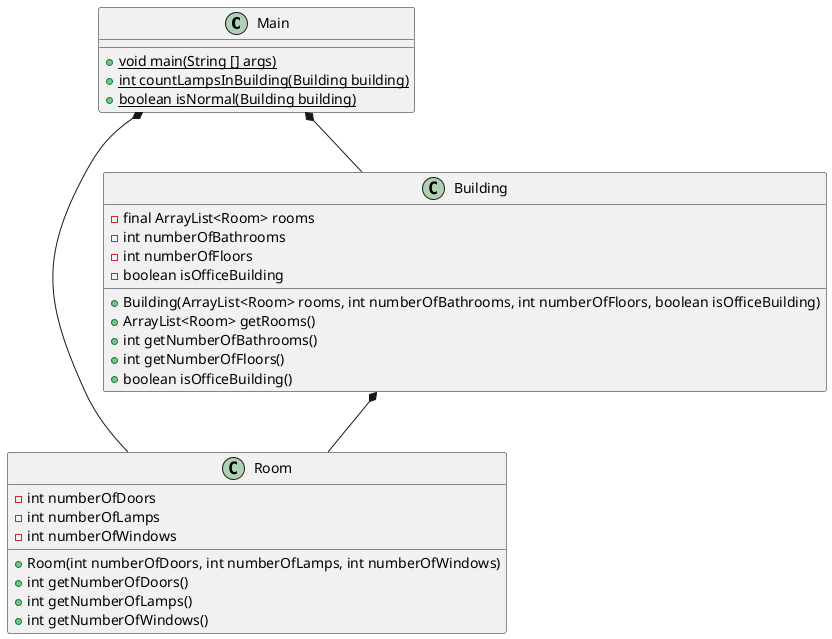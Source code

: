 @startuml
'https://plantuml.com/object-diagram

class Main
class Room
class Building

Main *-- Building
Main *-- Room
Building *-- Room

Main : +{static} void main(String [] args)
Main : +{static} int countLampsInBuilding(Building building)
Main : +{static} boolean isNormal(Building building)

Building : - final ArrayList<Room> rooms
Building : - int numberOfBathrooms
Building : - int numberOfFloors
Building : - boolean isOfficeBuilding
Building : + Building(ArrayList<Room> rooms, int numberOfBathrooms, int numberOfFloors, boolean isOfficeBuilding)
Building : + ArrayList<Room> getRooms()
Building : + int getNumberOfBathrooms()
Building : + int getNumberOfFloors()
Building : + boolean isOfficeBuilding()

Room : - int numberOfDoors
Room : - int numberOfLamps
Room : - int numberOfWindows
Room : + Room(int numberOfDoors, int numberOfLamps, int numberOfWindows)
Room : + int getNumberOfDoors()
Room : + int getNumberOfLamps()
Room : + int getNumberOfWindows()
@enduml
